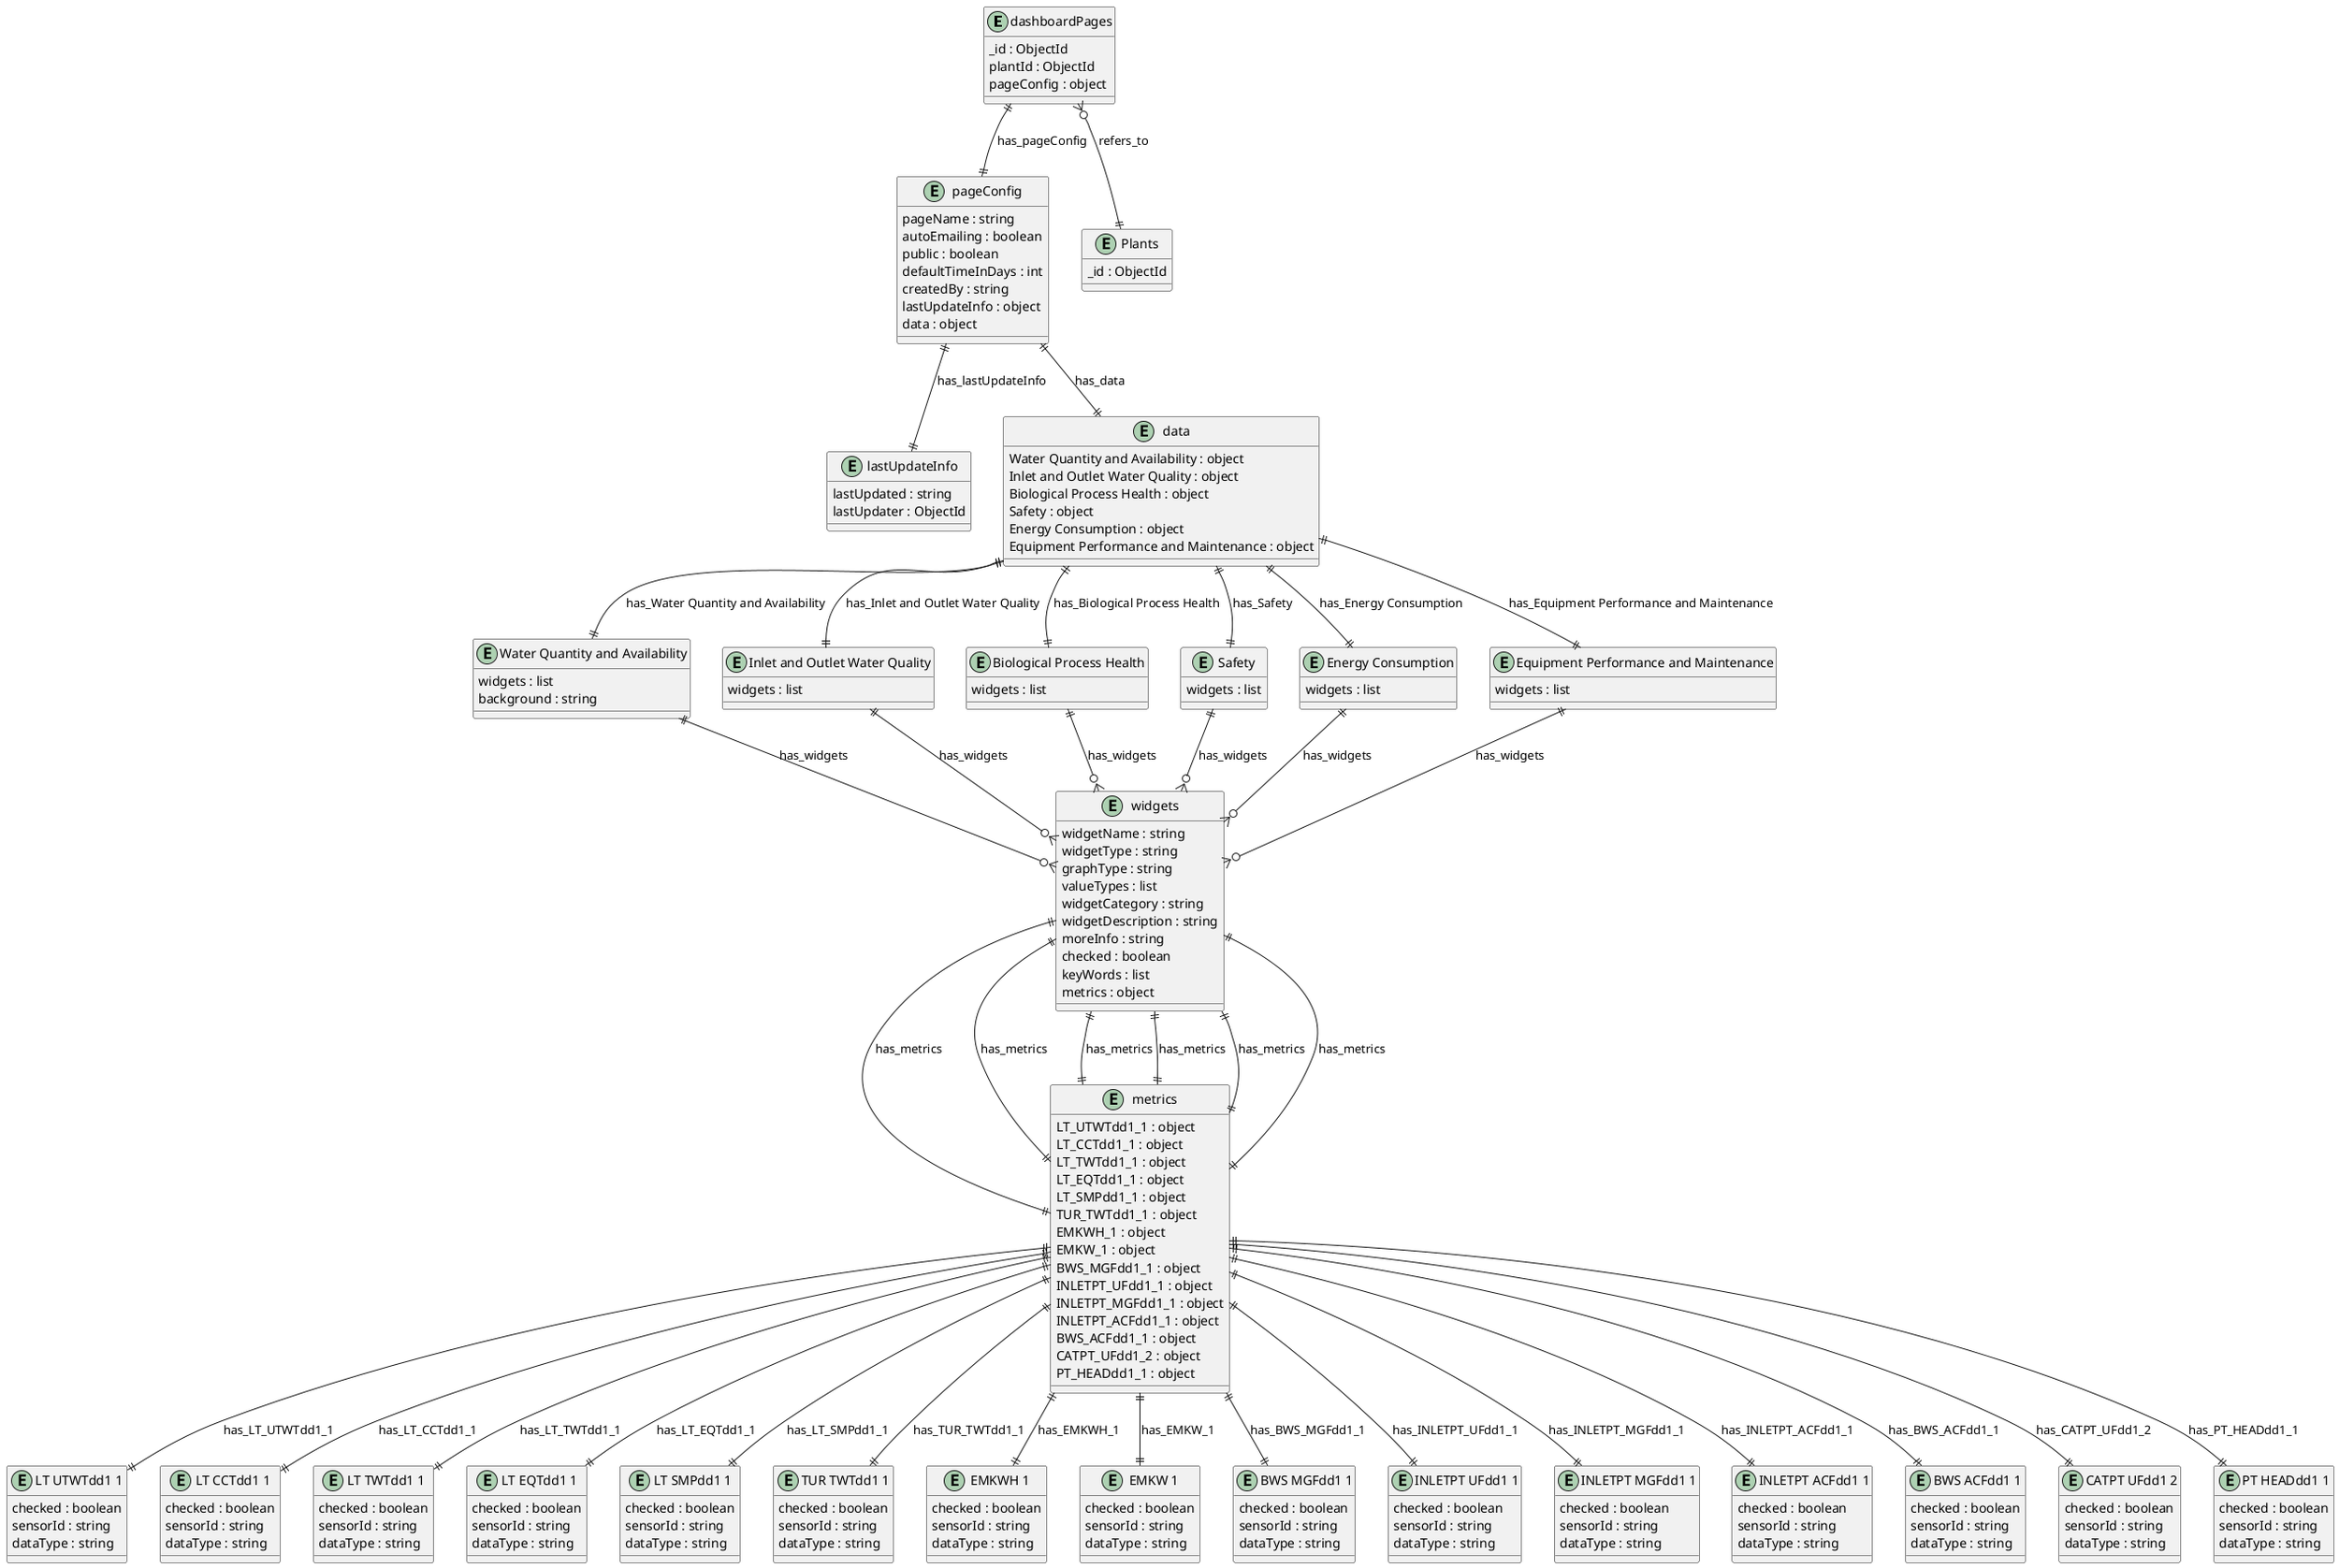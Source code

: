 @startuml dashboardPages_Diagram

entity "dashboardPages" as dashboardPages {
  _id : ObjectId
  plantId : ObjectId
  pageConfig : object
}

entity "pageConfig" as pageConfig {
  pageName : string
  autoEmailing : boolean
  public : boolean
  defaultTimeInDays : int
  createdBy : string
  lastUpdateInfo : object
  data : object
}

entity "lastUpdateInfo" as lastUpdateInfo {
  lastUpdated : string
  lastUpdater : ObjectId
}

entity "data" as data {
  Water Quantity and Availability : object
  Inlet and Outlet Water Quality : object
  Biological Process Health : object
  Safety : object
  Energy Consumption : object
  Equipment Performance and Maintenance : object
}

entity "Water Quantity and Availability" as Water_Quantity_and_Availability {
  widgets : list
  background : string
}

entity "widgets" as widgets {
  widgetName : string
  widgetType : string
  graphType : string
  valueTypes : list
  widgetCategory : string
  widgetDescription : string
  moreInfo : string
  checked : boolean
  keyWords : list
  metrics : object
}

entity "metrics" as metrics {
  LT_UTWTdd1_1 : object
  LT_CCTdd1_1 : object
  LT_TWTdd1_1 : object
  LT_EQTdd1_1 : object
  LT_SMPdd1_1 : object
  TUR_TWTdd1_1 : object
  EMKWH_1 : object
  EMKW_1 : object
  BWS_MGFdd1_1 : object
  INLETPT_UFdd1_1 : object
  INLETPT_MGFdd1_1 : object
  INLETPT_ACFdd1_1 : object
  BWS_ACFdd1_1 : object
  CATPT_UFdd1_2 : object
  PT_HEADdd1_1 : object
}

entity "LT UTWTdd1 1" as LT_UTWTdd1_1 {
  checked : boolean
  sensorId : string
  dataType : string
}

entity "LT CCTdd1 1" as LT_CCTdd1_1 {
  checked : boolean
  sensorId : string
  dataType : string
}

entity "LT TWTdd1 1" as LT_TWTdd1_1 {
  checked : boolean
  sensorId : string
  dataType : string
}

entity "LT EQTdd1 1" as LT_EQTdd1_1 {
  checked : boolean
  sensorId : string
  dataType : string
}

entity "LT SMPdd1 1" as LT_SMPdd1_1 {
  checked : boolean
  sensorId : string
  dataType : string
}

entity "Inlet and Outlet Water Quality" as Inlet_and_Outlet_Water_Quality {
  widgets : list
}

entity "TUR TWTdd1 1" as TUR_TWTdd1_1 {
  checked : boolean
  sensorId : string
  dataType : string
}

entity "Biological Process Health" as Biological_Process_Health {
  widgets : list
}

entity "Safety" as Safety {
  widgets : list
}

entity "Energy Consumption" as Energy_Consumption {
  widgets : list
}

entity "EMKWH 1" as EMKWH_1 {
  checked : boolean
  sensorId : string
  dataType : string
}

entity "EMKW 1" as EMKW_1 {
  checked : boolean
  sensorId : string
  dataType : string
}

entity "Equipment Performance and Maintenance" as Equipment_Performance_and_Maintenance {
  widgets : list
}

entity "BWS MGFdd1 1" as BWS_MGFdd1_1 {
  checked : boolean
  sensorId : string
  dataType : string
}

entity "INLETPT UFdd1 1" as INLETPT_UFdd1_1 {
  checked : boolean
  sensorId : string
  dataType : string
}

entity "INLETPT MGFdd1 1" as INLETPT_MGFdd1_1 {
  checked : boolean
  sensorId : string
  dataType : string
}

entity "INLETPT ACFdd1 1" as INLETPT_ACFdd1_1 {
  checked : boolean
  sensorId : string
  dataType : string
}

entity "BWS ACFdd1 1" as BWS_ACFdd1_1 {
  checked : boolean
  sensorId : string
  dataType : string
}

entity "CATPT UFdd1 2" as CATPT_UFdd1_2 {
  checked : boolean
  sensorId : string
  dataType : string
}

entity "PT HEADdd1 1" as PT_HEADdd1_1 {
  checked : boolean
  sensorId : string
  dataType : string
}


' Shared Plant entity
entity "Plants" as Plants {
  _id : ObjectId
}

' Relationships
dashboardPages }o--|| Plants : refers_to
dashboardPages ||--|| pageConfig : has_pageConfig
pageConfig ||--|| lastUpdateInfo : has_lastUpdateInfo
pageConfig ||--|| data : has_data
data ||--|| Water_Quantity_and_Availability : has_Water Quantity and Availability
Water_Quantity_and_Availability ||--o{ widgets : has_widgets
widgets ||--|| metrics : has_metrics
metrics ||--|| LT_UTWTdd1_1 : has_LT_UTWTdd1_1
metrics ||--|| LT_CCTdd1_1 : has_LT_CCTdd1_1
metrics ||--|| LT_TWTdd1_1 : has_LT_TWTdd1_1
metrics ||--|| LT_EQTdd1_1 : has_LT_EQTdd1_1
metrics ||--|| LT_SMPdd1_1 : has_LT_SMPdd1_1
data ||--|| Inlet_and_Outlet_Water_Quality : has_Inlet and Outlet Water Quality
Inlet_and_Outlet_Water_Quality ||--o{ widgets : has_widgets
widgets ||--|| metrics : has_metrics
metrics ||--|| TUR_TWTdd1_1 : has_TUR_TWTdd1_1
data ||--|| Biological_Process_Health : has_Biological Process Health
Biological_Process_Health ||--o{ widgets : has_widgets
widgets ||--|| metrics : has_metrics
data ||--|| Safety : has_Safety
Safety ||--o{ widgets : has_widgets
widgets ||--|| metrics : has_metrics
data ||--|| Energy_Consumption : has_Energy Consumption
Energy_Consumption ||--o{ widgets : has_widgets
widgets ||--|| metrics : has_metrics
metrics ||--|| EMKWH_1 : has_EMKWH_1
metrics ||--|| EMKW_1 : has_EMKW_1
data ||--|| Equipment_Performance_and_Maintenance : has_Equipment Performance and Maintenance
Equipment_Performance_and_Maintenance ||--o{ widgets : has_widgets
widgets ||--|| metrics : has_metrics
metrics ||--|| BWS_MGFdd1_1 : has_BWS_MGFdd1_1
metrics ||--|| INLETPT_UFdd1_1 : has_INLETPT_UFdd1_1
metrics ||--|| INLETPT_MGFdd1_1 : has_INLETPT_MGFdd1_1
metrics ||--|| INLETPT_ACFdd1_1 : has_INLETPT_ACFdd1_1
metrics ||--|| BWS_ACFdd1_1 : has_BWS_ACFdd1_1
metrics ||--|| CATPT_UFdd1_2 : has_CATPT_UFdd1_2
metrics ||--|| PT_HEADdd1_1 : has_PT_HEADdd1_1
@enduml